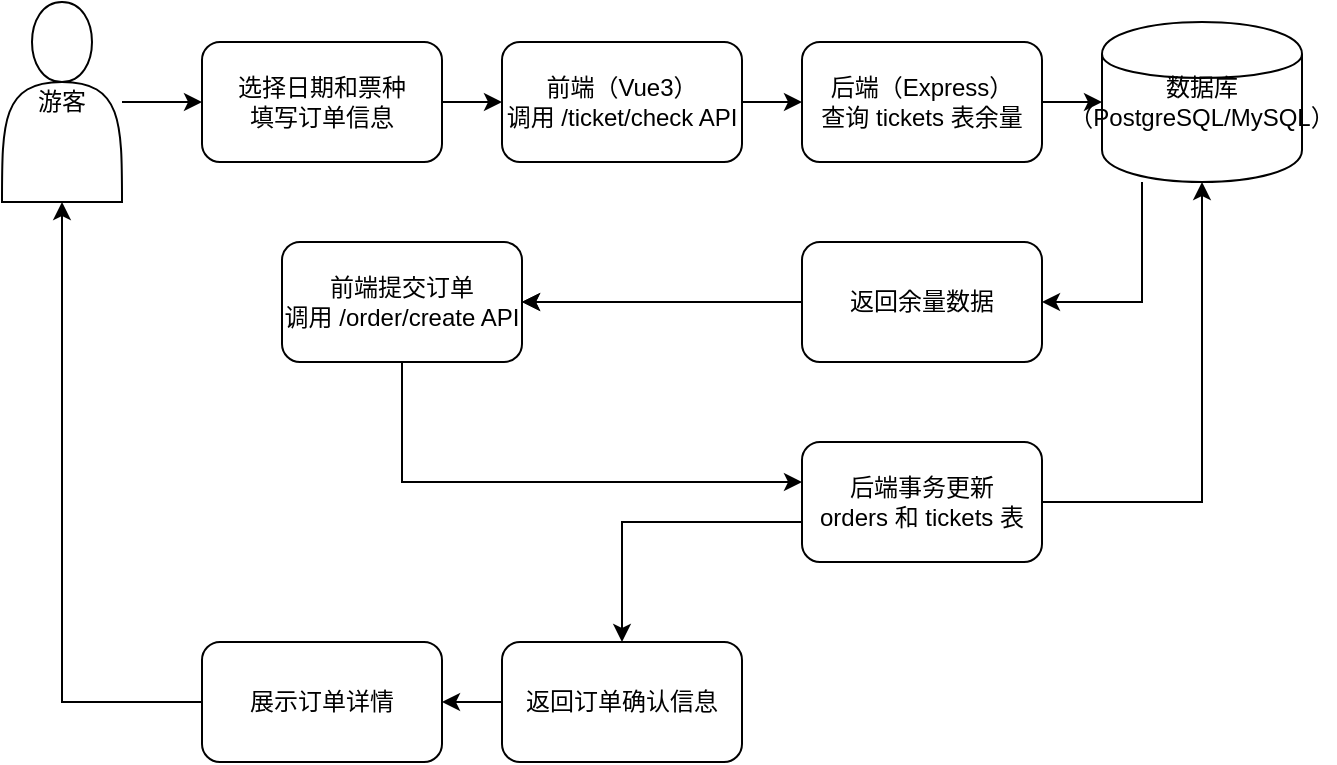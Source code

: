 <mxfile version="27.0.6">
  <diagram id="ticket_booking" name="票务预约数据流程图">
    <mxGraphModel dx="1554" dy="935" grid="1" gridSize="10" guides="1" tooltips="1" connect="1" arrows="1" fold="1" page="1" pageScale="1" pageWidth="850" pageHeight="1100" math="0" shadow="0">
      <root>
        <mxCell id="0" />
        <mxCell id="1" parent="0" />
        <mxCell id="2" value="游客" style="shape=actor;whiteSpace=wrap;html=1;" parent="1" vertex="1">
          <mxGeometry x="50" y="100" width="60" height="100" as="geometry" />
        </mxCell>
        <mxCell id="3" value="选择日期和票种&lt;br&gt;填写订单信息" style="rounded=1;whiteSpace=wrap;html=1;" parent="1" vertex="1">
          <mxGeometry x="150" y="120" width="120" height="60" as="geometry" />
        </mxCell>
        <mxCell id="4" value="前端（Vue3）&lt;br&gt;调用 /ticket/check API" style="rounded=1;whiteSpace=wrap;html=1;" parent="1" vertex="1">
          <mxGeometry x="300" y="120" width="120" height="60" as="geometry" />
        </mxCell>
        <mxCell id="5" value="后端（Express）&lt;br&gt;查询 tickets 表余量" style="rounded=1;whiteSpace=wrap;html=1;" parent="1" vertex="1">
          <mxGeometry x="450" y="120" width="120" height="60" as="geometry" />
        </mxCell>
        <mxCell id="6" value="数据库&lt;br&gt;（PostgreSQL/MySQL）" style="shape=cylinder;whiteSpace=wrap;html=1;" parent="1" vertex="1">
          <mxGeometry x="600" y="110" width="100" height="80" as="geometry" />
        </mxCell>
        <mxCell id="b-qIt5k1aaCpnyw0jlkq-22" value="" style="edgeStyle=orthogonalEdgeStyle;rounded=0;orthogonalLoop=1;jettySize=auto;html=1;" edge="1" parent="1" source="7" target="8">
          <mxGeometry relative="1" as="geometry" />
        </mxCell>
        <mxCell id="7" value="返回余量数据" style="rounded=1;whiteSpace=wrap;html=1;" parent="1" vertex="1">
          <mxGeometry x="450" y="220" width="120" height="60" as="geometry" />
        </mxCell>
        <mxCell id="8" value="前端提交订单&lt;br&gt;调用 /order/create API" style="rounded=1;whiteSpace=wrap;html=1;" parent="1" vertex="1">
          <mxGeometry x="190" y="220" width="120" height="60" as="geometry" />
        </mxCell>
        <mxCell id="9" value="后端事务更新&lt;br&gt;orders 和 tickets 表" style="rounded=1;whiteSpace=wrap;html=1;" parent="1" vertex="1">
          <mxGeometry x="450" y="320" width="120" height="60" as="geometry" />
        </mxCell>
        <mxCell id="10" value="返回订单确认信息" style="rounded=1;whiteSpace=wrap;html=1;" parent="1" vertex="1">
          <mxGeometry x="300" y="420" width="120" height="60" as="geometry" />
        </mxCell>
        <mxCell id="11" value="展示订单详情" style="rounded=1;whiteSpace=wrap;html=1;" parent="1" vertex="1">
          <mxGeometry x="150" y="420" width="120" height="60" as="geometry" />
        </mxCell>
        <mxCell id="12" value="" style="edgeStyle=orthogonalEdgeStyle;rounded=0;html=1;jettySize=auto;orthogonalLoop=1;" parent="1" source="2" target="3" edge="1">
          <mxGeometry relative="1" as="geometry" />
        </mxCell>
        <mxCell id="13" value="" style="edgeStyle=orthogonalEdgeStyle;rounded=0;html=1;jettySize=auto;orthogonalLoop=1;" parent="1" source="3" target="4" edge="1">
          <mxGeometry relative="1" as="geometry" />
        </mxCell>
        <mxCell id="14" value="" style="edgeStyle=orthogonalEdgeStyle;rounded=0;html=1;jettySize=auto;orthogonalLoop=1;" parent="1" source="4" target="5" edge="1">
          <mxGeometry relative="1" as="geometry" />
        </mxCell>
        <mxCell id="15" value="" style="edgeStyle=orthogonalEdgeStyle;rounded=0;html=1;jettySize=auto;orthogonalLoop=1;" parent="1" source="5" target="6" edge="1">
          <mxGeometry relative="1" as="geometry" />
        </mxCell>
        <mxCell id="16" value="" style="edgeStyle=orthogonalEdgeStyle;rounded=0;html=1;jettySize=auto;orthogonalLoop=1;" parent="1" source="6" target="7" edge="1">
          <mxGeometry relative="1" as="geometry">
            <Array as="points">
              <mxPoint x="620" y="250" />
            </Array>
          </mxGeometry>
        </mxCell>
        <mxCell id="17" value="" style="edgeStyle=orthogonalEdgeStyle;rounded=0;html=1;jettySize=auto;orthogonalLoop=1;" parent="1" source="7" target="8" edge="1">
          <mxGeometry relative="1" as="geometry" />
        </mxCell>
        <mxCell id="18" value="" style="edgeStyle=orthogonalEdgeStyle;rounded=0;html=1;jettySize=auto;orthogonalLoop=1;" parent="1" edge="1">
          <mxGeometry relative="1" as="geometry">
            <mxPoint x="250" y="280" as="sourcePoint" />
            <mxPoint x="450" y="340" as="targetPoint" />
            <Array as="points">
              <mxPoint x="250" y="340" />
              <mxPoint x="450" y="340" />
            </Array>
          </mxGeometry>
        </mxCell>
        <mxCell id="19" value="" style="edgeStyle=orthogonalEdgeStyle;rounded=0;html=1;jettySize=auto;orthogonalLoop=1;" parent="1" source="9" target="6" edge="1">
          <mxGeometry relative="1" as="geometry" />
        </mxCell>
        <mxCell id="20" value="" style="edgeStyle=orthogonalEdgeStyle;rounded=0;html=1;jettySize=auto;orthogonalLoop=1;" parent="1" source="9" target="10" edge="1">
          <mxGeometry relative="1" as="geometry">
            <Array as="points">
              <mxPoint x="360" y="360" />
            </Array>
          </mxGeometry>
        </mxCell>
        <mxCell id="21" value="" style="edgeStyle=orthogonalEdgeStyle;rounded=0;html=1;jettySize=auto;orthogonalLoop=1;" parent="1" source="10" target="11" edge="1">
          <mxGeometry relative="1" as="geometry" />
        </mxCell>
        <mxCell id="22" value="" style="edgeStyle=orthogonalEdgeStyle;rounded=0;html=1;jettySize=auto;orthogonalLoop=1;" parent="1" source="11" target="2" edge="1">
          <mxGeometry relative="1" as="geometry" />
        </mxCell>
      </root>
    </mxGraphModel>
  </diagram>
</mxfile>
